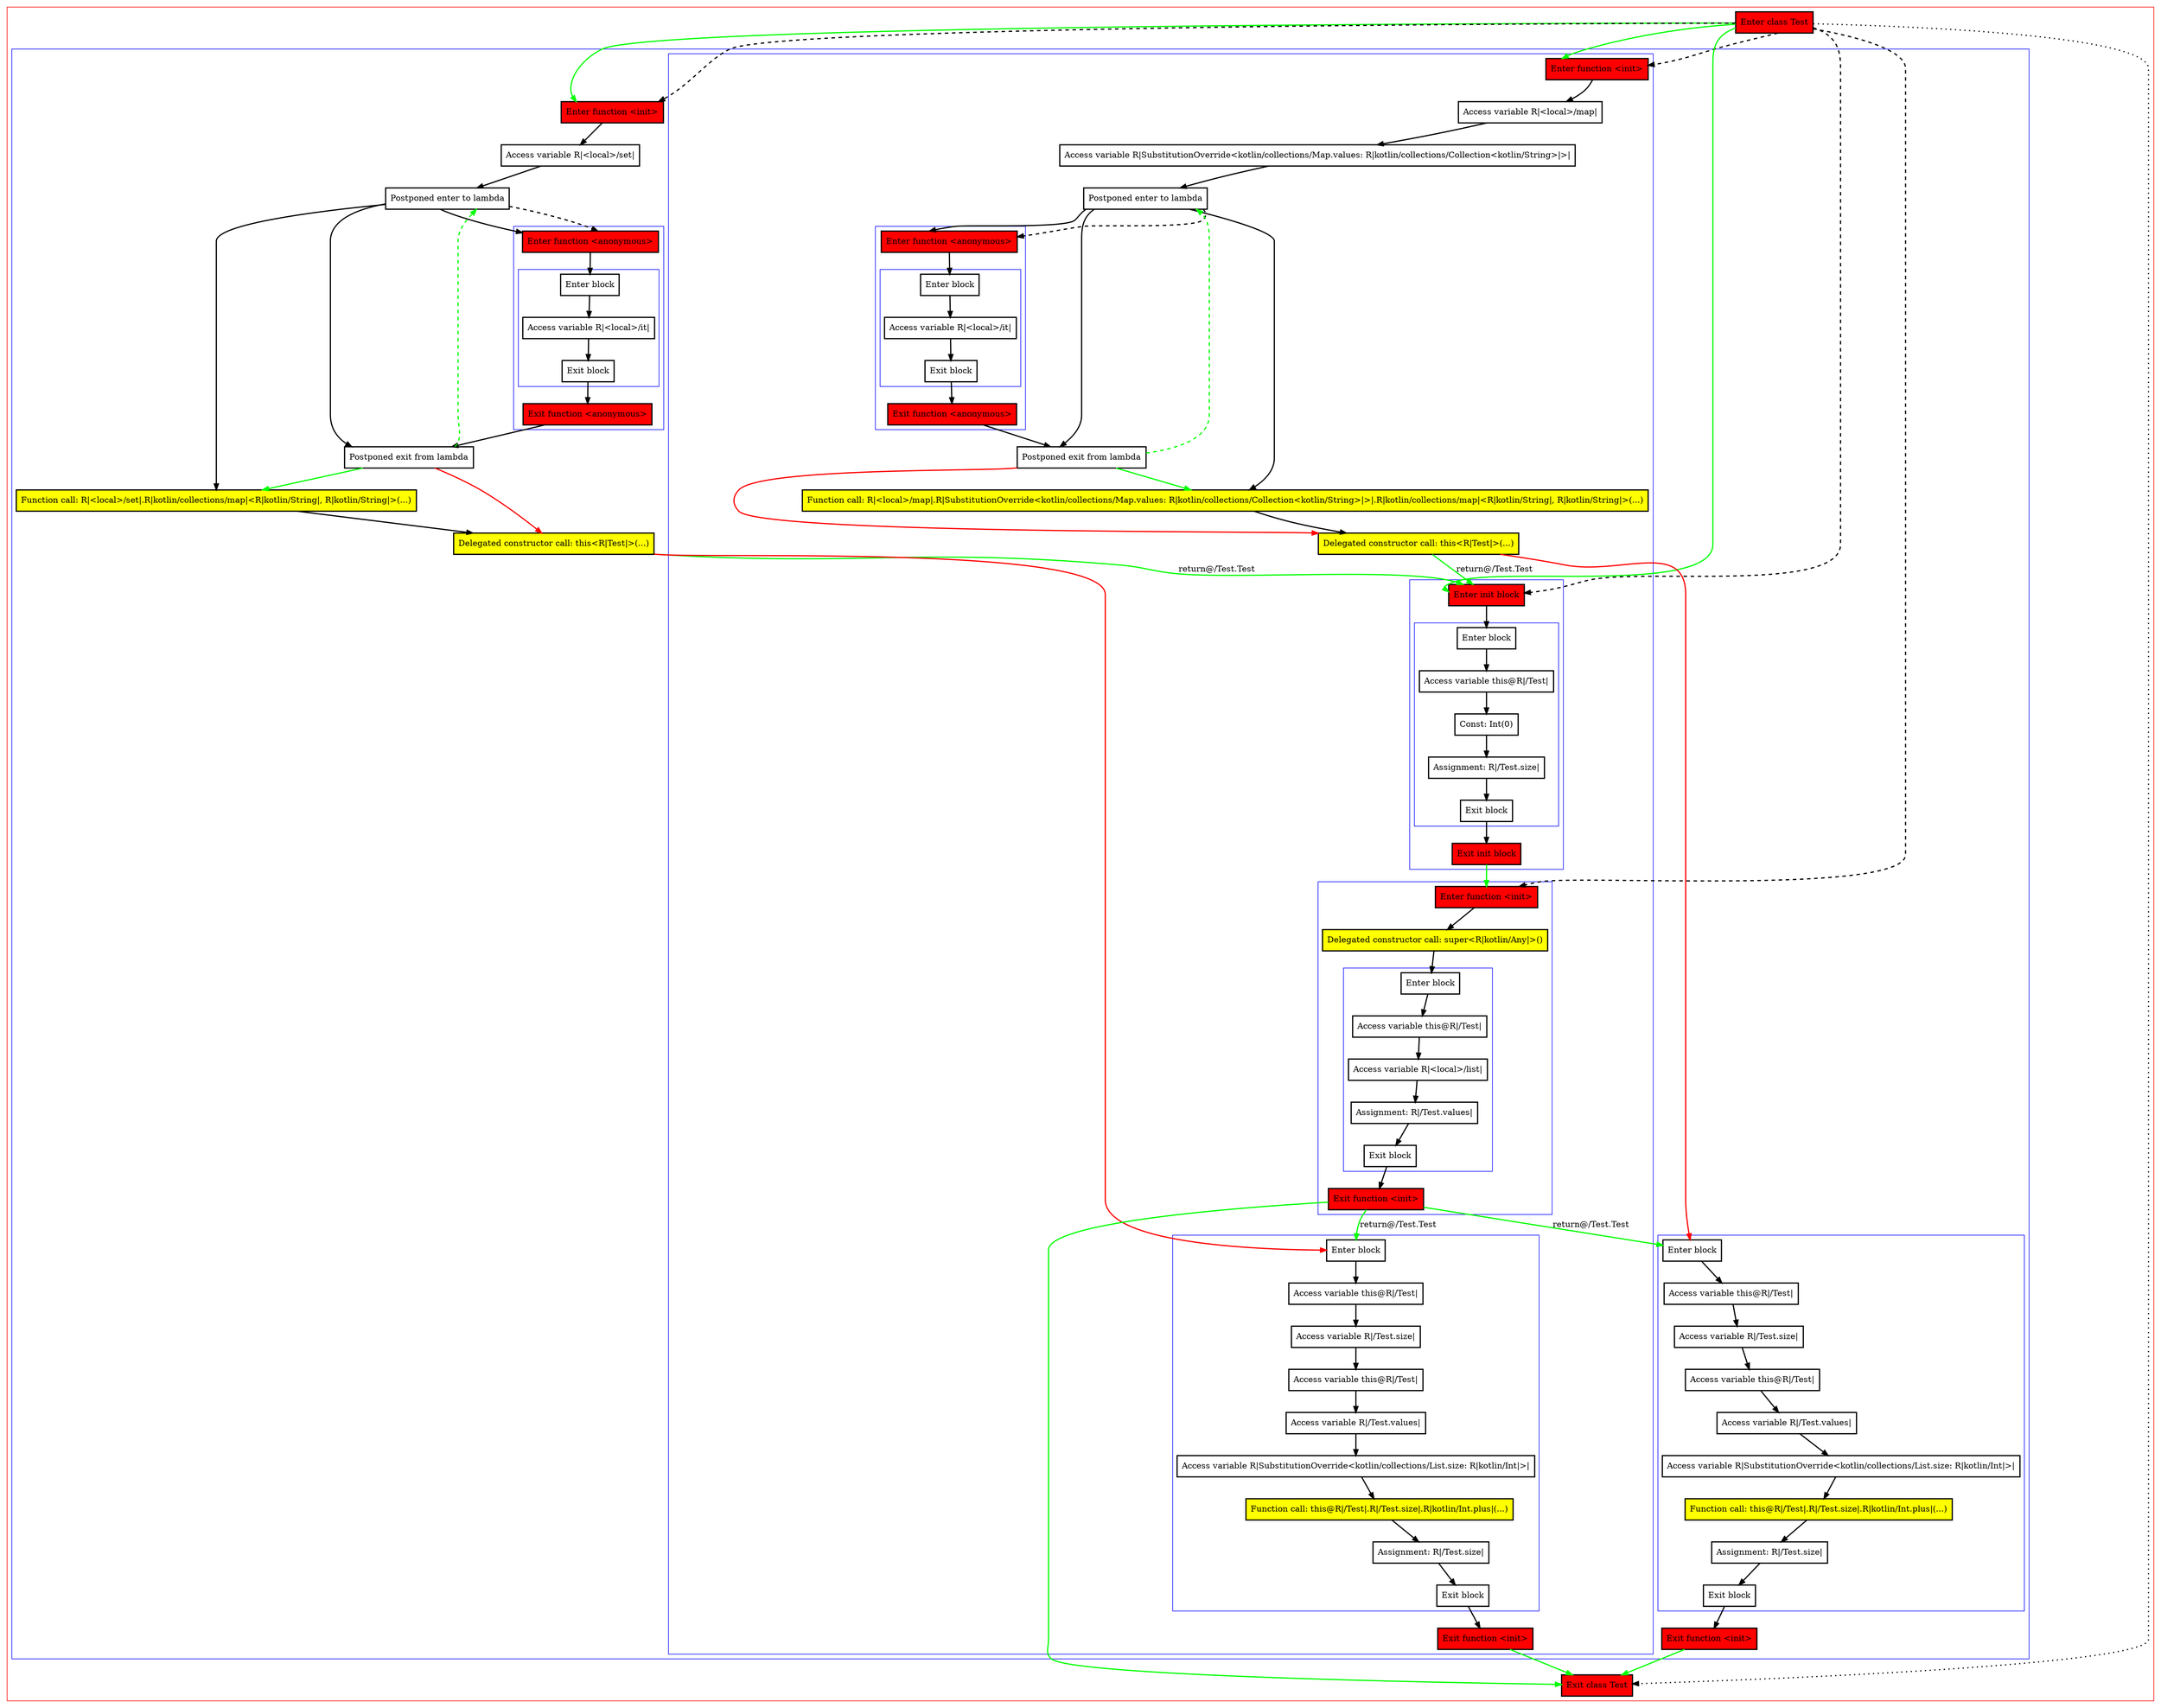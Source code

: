 digraph delegatedConstructorArguments_kt {
    graph [nodesep=3]
    node [shape=box penwidth=2]
    edge [penwidth=2]

    subgraph cluster_0 {
        color=red
        0 [label="Enter class Test" style="filled" fillcolor=red];
        subgraph cluster_1 {
            color=blue
            1 [label="Enter function <init>" style="filled" fillcolor=red];
            2 [label="Access variable R|<local>/set|"];
            3 [label="Postponed enter to lambda"];
            subgraph cluster_2 {
                color=blue
                4 [label="Enter function <anonymous>" style="filled" fillcolor=red];
                subgraph cluster_3 {
                    color=blue
                    5 [label="Enter block"];
                    6 [label="Access variable R|<local>/it|"];
                    7 [label="Exit block"];
                }
                8 [label="Exit function <anonymous>" style="filled" fillcolor=red];
            }
            9 [label="Postponed exit from lambda"];
            10 [label="Function call: R|<local>/set|.R|kotlin/collections/map|<R|kotlin/String|, R|kotlin/String|>(...)" style="filled" fillcolor=yellow];
            11 [label="Delegated constructor call: this<R|Test|>(...)" style="filled" fillcolor=yellow];
            subgraph cluster_4 {
                color=blue
                12 [label="Enter function <init>" style="filled" fillcolor=red];
                13 [label="Access variable R|<local>/map|"];
                14 [label="Access variable R|SubstitutionOverride<kotlin/collections/Map.values: R|kotlin/collections/Collection<kotlin/String>|>|"];
                15 [label="Postponed enter to lambda"];
                subgraph cluster_5 {
                    color=blue
                    16 [label="Enter function <anonymous>" style="filled" fillcolor=red];
                    subgraph cluster_6 {
                        color=blue
                        17 [label="Enter block"];
                        18 [label="Access variable R|<local>/it|"];
                        19 [label="Exit block"];
                    }
                    20 [label="Exit function <anonymous>" style="filled" fillcolor=red];
                }
                21 [label="Postponed exit from lambda"];
                22 [label="Function call: R|<local>/map|.R|SubstitutionOverride<kotlin/collections/Map.values: R|kotlin/collections/Collection<kotlin/String>|>|.R|kotlin/collections/map|<R|kotlin/String|, R|kotlin/String|>(...)" style="filled" fillcolor=yellow];
                23 [label="Delegated constructor call: this<R|Test|>(...)" style="filled" fillcolor=yellow];
                subgraph cluster_7 {
                    color=blue
                    24 [label="Enter init block" style="filled" fillcolor=red];
                    subgraph cluster_8 {
                        color=blue
                        25 [label="Enter block"];
                        26 [label="Access variable this@R|/Test|"];
                        27 [label="Const: Int(0)"];
                        28 [label="Assignment: R|/Test.size|"];
                        29 [label="Exit block"];
                    }
                    30 [label="Exit init block" style="filled" fillcolor=red];
                }
                subgraph cluster_9 {
                    color=blue
                    31 [label="Enter function <init>" style="filled" fillcolor=red];
                    32 [label="Delegated constructor call: super<R|kotlin/Any|>()" style="filled" fillcolor=yellow];
                    subgraph cluster_10 {
                        color=blue
                        33 [label="Enter block"];
                        34 [label="Access variable this@R|/Test|"];
                        35 [label="Access variable R|<local>/list|"];
                        36 [label="Assignment: R|/Test.values|"];
                        37 [label="Exit block"];
                    }
                    38 [label="Exit function <init>" style="filled" fillcolor=red];
                }
                subgraph cluster_11 {
                    color=blue
                    39 [label="Enter block"];
                    40 [label="Access variable this@R|/Test|"];
                    41 [label="Access variable R|/Test.size|"];
                    42 [label="Access variable this@R|/Test|"];
                    43 [label="Access variable R|/Test.values|"];
                    44 [label="Access variable R|SubstitutionOverride<kotlin/collections/List.size: R|kotlin/Int|>|"];
                    45 [label="Function call: this@R|/Test|.R|/Test.size|.R|kotlin/Int.plus|(...)" style="filled" fillcolor=yellow];
                    46 [label="Assignment: R|/Test.size|"];
                    47 [label="Exit block"];
                }
                48 [label="Exit function <init>" style="filled" fillcolor=red];
            }
            subgraph cluster_12 {
                color=blue
                49 [label="Enter block"];
                50 [label="Access variable this@R|/Test|"];
                51 [label="Access variable R|/Test.size|"];
                52 [label="Access variable this@R|/Test|"];
                53 [label="Access variable R|/Test.values|"];
                54 [label="Access variable R|SubstitutionOverride<kotlin/collections/List.size: R|kotlin/Int|>|"];
                55 [label="Function call: this@R|/Test|.R|/Test.size|.R|kotlin/Int.plus|(...)" style="filled" fillcolor=yellow];
                56 [label="Assignment: R|/Test.size|"];
                57 [label="Exit block"];
            }
            58 [label="Exit function <init>" style="filled" fillcolor=red];
        }
        59 [label="Exit class Test" style="filled" fillcolor=red];
    }
    0 -> {1 12 24} [color=green];
    0 -> {59} [style=dotted];
    0 -> {1 12 24 31} [style=dashed];
    1 -> {2};
    2 -> {3};
    3 -> {4 9 10};
    3 -> {4} [style=dashed];
    4 -> {5};
    5 -> {6};
    6 -> {7};
    7 -> {8};
    8 -> {9};
    9 -> {3} [color=green style=dashed];
    9 -> {10} [color=green];
    9 -> {11} [color=red];
    10 -> {11};
    11 -> {24} [color=green label="return@/Test.Test"];
    11 -> {39} [color=red];
    12 -> {13};
    13 -> {14};
    14 -> {15};
    15 -> {16 21 22};
    15 -> {16} [style=dashed];
    16 -> {17};
    17 -> {18};
    18 -> {19};
    19 -> {20};
    20 -> {21};
    21 -> {15} [color=green style=dashed];
    21 -> {22} [color=green];
    21 -> {23} [color=red];
    22 -> {23};
    23 -> {24} [color=green label="return@/Test.Test"];
    23 -> {49} [color=red];
    24 -> {25};
    25 -> {26};
    26 -> {27};
    27 -> {28};
    28 -> {29};
    29 -> {30};
    30 -> {31} [color=green];
    31 -> {32};
    32 -> {33};
    33 -> {34};
    34 -> {35};
    35 -> {36};
    36 -> {37};
    37 -> {38};
    38 -> {39 49} [color=green label="return@/Test.Test"];
    38 -> {59} [color=green];
    39 -> {40};
    40 -> {41};
    41 -> {42};
    42 -> {43};
    43 -> {44};
    44 -> {45};
    45 -> {46};
    46 -> {47};
    47 -> {48};
    48 -> {59} [color=green];
    49 -> {50};
    50 -> {51};
    51 -> {52};
    52 -> {53};
    53 -> {54};
    54 -> {55};
    55 -> {56};
    56 -> {57};
    57 -> {58};
    58 -> {59} [color=green];

}
